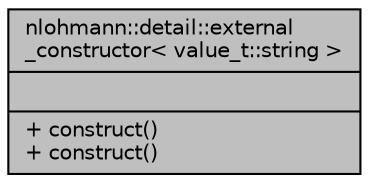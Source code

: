 digraph "nlohmann::detail::external_constructor&lt; value_t::string &gt;"
{
 // INTERACTIVE_SVG=YES
  bgcolor="transparent";
  edge [fontname="Helvetica",fontsize="10",labelfontname="Helvetica",labelfontsize="10"];
  node [fontname="Helvetica",fontsize="10",shape=record];
  Node1 [label="{nlohmann::detail::external\l_constructor\< value_t::string \>\n||+ construct()\l+ construct()\l}",height=0.2,width=0.4,color="black", fillcolor="grey75", style="filled" fontcolor="black"];
}

